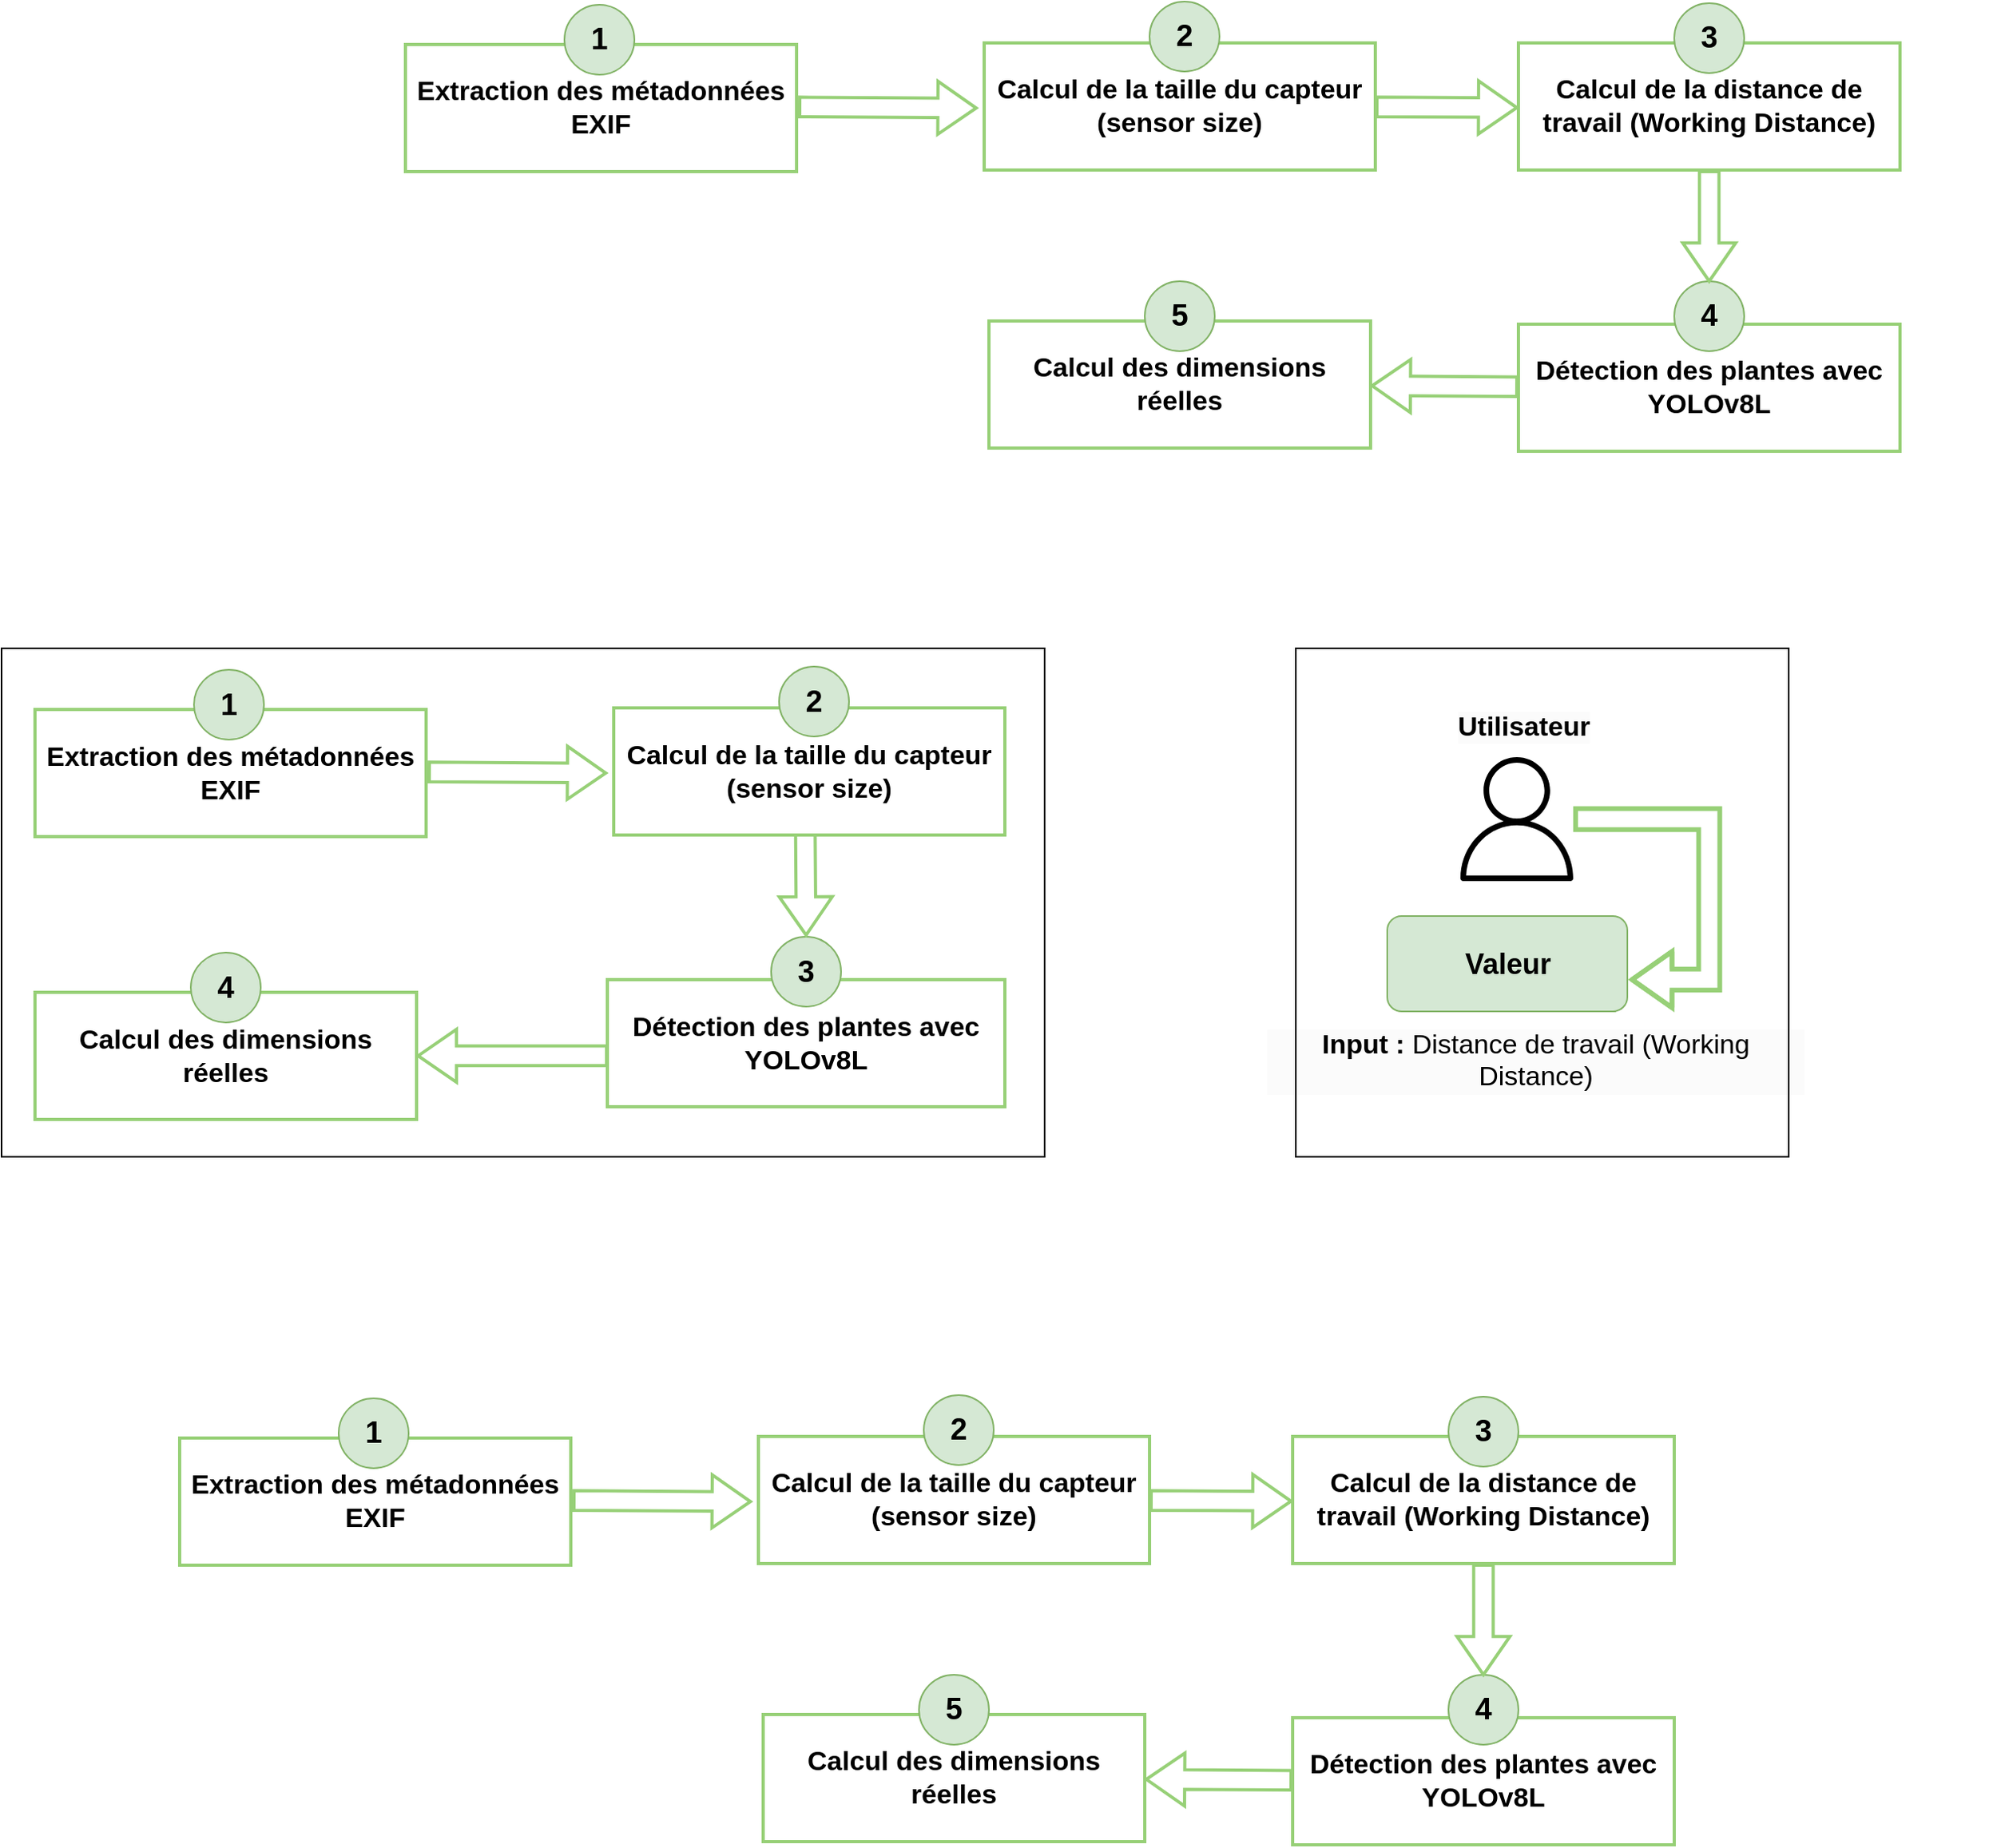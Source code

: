 <mxfile version="24.7.17">
  <diagram name="Page-1" id="AQaF876wp-JOgFHgPSV5">
    <mxGraphModel dx="2140" dy="663" grid="1" gridSize="10" guides="1" tooltips="1" connect="1" arrows="1" fold="1" page="1" pageScale="1" pageWidth="827" pageHeight="1169" math="0" shadow="0">
      <root>
        <mxCell id="0" />
        <mxCell id="1" parent="0" />
        <mxCell id="ulAnbBK6Fc82D0atliAh-1" value="&lt;p&gt;&lt;span style=&quot;font-size: 17px;&quot;&gt;&lt;b&gt;Extraction des métadonnées EXIF&lt;/b&gt;&lt;/span&gt;&lt;br&gt;&lt;/p&gt;" style="rounded=0;whiteSpace=wrap;html=1;strokeColor=#97D077;strokeWidth=2;" parent="1" vertex="1">
          <mxGeometry x="-70" y="290" width="246" height="80" as="geometry" />
        </mxCell>
        <mxCell id="ulAnbBK6Fc82D0atliAh-3" value="&lt;p&gt;&lt;span style=&quot;font-size: 17px;&quot;&gt;&lt;b&gt;Calcul de la taille du capteur (sensor size)&lt;/b&gt;&lt;/span&gt;&lt;br&gt;&lt;/p&gt;" style="rounded=0;whiteSpace=wrap;html=1;strokeColor=#97D077;strokeWidth=2;" parent="1" vertex="1">
          <mxGeometry x="294" y="289" width="246" height="80" as="geometry" />
        </mxCell>
        <mxCell id="ulAnbBK6Fc82D0atliAh-4" value="&lt;p&gt;&lt;/p&gt;&lt;ul style=&quot;forced-color-adjust: none; color: rgb(0, 0, 0); font-family: Helvetica; font-size: 12px; font-style: normal; font-variant-ligatures: normal; font-variant-caps: normal; font-weight: 400; letter-spacing: normal; orphans: 2; text-align: left; text-indent: 0px; text-transform: none; widows: 2; word-spacing: 0px; -webkit-text-stroke-width: 0px; white-space: normal; background-color: rgb(251, 251, 251); text-decoration-thickness: initial; text-decoration-style: initial; text-decoration-color: initial;&quot;&gt;&lt;/ul&gt;&lt;p&gt;&lt;/p&gt;&lt;p style=&quot;forced-color-adjust: none; color: rgb(0, 0, 0); font-family: Helvetica; font-size: 12px; font-style: normal; font-variant-ligatures: normal; font-variant-caps: normal; font-weight: 400; letter-spacing: normal; orphans: 2; text-indent: 0px; text-transform: none; widows: 2; word-spacing: 0px; -webkit-text-stroke-width: 0px; white-space: normal; background-color: rgb(251, 251, 251); text-decoration-thickness: initial; text-decoration-style: initial; text-decoration-color: initial;&quot;&gt;&lt;/p&gt;&lt;p&gt;&lt;/p&gt;&lt;p&gt;&lt;/p&gt;&lt;h3&gt;&lt;span style=&quot;font-size: 17px;&quot;&gt;Calcul de la distance de travail (Working Distance)&lt;/span&gt;&lt;br&gt;&lt;/h3&gt;" style="rounded=0;whiteSpace=wrap;html=1;strokeColor=#97D077;strokeWidth=2;" parent="1" vertex="1">
          <mxGeometry x="630" y="289" width="240" height="80" as="geometry" />
        </mxCell>
        <mxCell id="ulAnbBK6Fc82D0atliAh-12" value="&lt;font style=&quot;font-size: 19px;&quot;&gt;1&lt;/font&gt;" style="ellipse;whiteSpace=wrap;html=1;aspect=fixed;rotation=0;strokeColor=#82b366;gradientDirection=east;fillColor=#d5e8d4;rounded=0;pointerEvents=0;fontFamily=Helvetica;fontSize=16;spacingTop=4;spacingBottom=4;spacingLeft=4;spacingRight=4;points=[];fontStyle=1" parent="1" vertex="1">
          <mxGeometry x="30" y="265" width="44" height="44" as="geometry" />
        </mxCell>
        <mxCell id="ulAnbBK6Fc82D0atliAh-18" value="" style="shape=flexArrow;endArrow=classic;html=1;rounded=0;exitX=1;exitY=0.5;exitDx=0;exitDy=0;entryX=0;entryY=0.5;entryDx=0;entryDy=0;width=11.304;endSize=7.374;endWidth=19.055;strokeColor=#97D077;strokeWidth=2;" parent="1" edge="1">
          <mxGeometry width="50" height="50" relative="1" as="geometry">
            <mxPoint x="540" y="329.33" as="sourcePoint" />
            <mxPoint x="630" y="329.76" as="targetPoint" />
          </mxGeometry>
        </mxCell>
        <mxCell id="ulAnbBK6Fc82D0atliAh-20" value="" style="shape=flexArrow;endArrow=classic;html=1;rounded=0;exitX=1;exitY=0.5;exitDx=0;exitDy=0;width=11.304;endSize=7.374;endWidth=19.055;strokeColor=#97D077;strokeWidth=2;" parent="1" edge="1">
          <mxGeometry width="50" height="50" relative="1" as="geometry">
            <mxPoint x="177" y="329.33" as="sourcePoint" />
            <mxPoint x="290" y="330" as="targetPoint" />
          </mxGeometry>
        </mxCell>
        <mxCell id="7RIEwavFh2bJUpLPWVV9-1" value="&lt;p&gt;&lt;/p&gt;&lt;ul style=&quot;forced-color-adjust: none; color: rgb(0, 0, 0); font-family: Helvetica; font-size: 12px; font-style: normal; font-variant-ligatures: normal; font-variant-caps: normal; font-weight: 400; letter-spacing: normal; orphans: 2; text-align: left; text-indent: 0px; text-transform: none; widows: 2; word-spacing: 0px; -webkit-text-stroke-width: 0px; white-space: normal; background-color: rgb(251, 251, 251); text-decoration-thickness: initial; text-decoration-style: initial; text-decoration-color: initial;&quot;&gt;&lt;/ul&gt;&lt;p&gt;&lt;/p&gt;&lt;p style=&quot;forced-color-adjust: none; color: rgb(0, 0, 0); font-family: Helvetica; font-size: 12px; font-style: normal; font-variant-ligatures: normal; font-variant-caps: normal; font-weight: 400; letter-spacing: normal; orphans: 2; text-indent: 0px; text-transform: none; widows: 2; word-spacing: 0px; -webkit-text-stroke-width: 0px; white-space: normal; background-color: rgb(251, 251, 251); text-decoration-thickness: initial; text-decoration-style: initial; text-decoration-color: initial;&quot;&gt;&lt;/p&gt;&lt;p&gt;&lt;/p&gt;&lt;p&gt;&lt;/p&gt;&lt;h3&gt;&lt;span style=&quot;font-size: 17px;&quot;&gt;Détection des plantes avec YOLOv8L&lt;/span&gt;&lt;br&gt;&lt;/h3&gt;" style="rounded=0;whiteSpace=wrap;html=1;strokeColor=#97D077;strokeWidth=2;" parent="1" vertex="1">
          <mxGeometry x="630" y="466" width="240" height="80" as="geometry" />
        </mxCell>
        <mxCell id="7RIEwavFh2bJUpLPWVV9-8" value="&lt;p&gt;&lt;/p&gt;&lt;ul style=&quot;forced-color-adjust: none; color: rgb(0, 0, 0); font-family: Helvetica; font-size: 12px; font-style: normal; font-variant-ligatures: normal; font-variant-caps: normal; font-weight: 400; letter-spacing: normal; orphans: 2; text-align: left; text-indent: 0px; text-transform: none; widows: 2; word-spacing: 0px; -webkit-text-stroke-width: 0px; white-space: normal; background-color: rgb(251, 251, 251); text-decoration-thickness: initial; text-decoration-style: initial; text-decoration-color: initial;&quot;&gt;&lt;/ul&gt;&lt;p&gt;&lt;/p&gt;&lt;p style=&quot;forced-color-adjust: none; color: rgb(0, 0, 0); font-family: Helvetica; font-size: 12px; font-style: normal; font-variant-ligatures: normal; font-variant-caps: normal; font-weight: 400; letter-spacing: normal; orphans: 2; text-indent: 0px; text-transform: none; widows: 2; word-spacing: 0px; -webkit-text-stroke-width: 0px; white-space: normal; background-color: rgb(251, 251, 251); text-decoration-thickness: initial; text-decoration-style: initial; text-decoration-color: initial;&quot;&gt;&lt;/p&gt;&lt;p&gt;&lt;/p&gt;&lt;p&gt;&lt;/p&gt;&lt;h3&gt;&lt;span style=&quot;font-size: 17px;&quot;&gt;Calcul des dimensions réelles&lt;/span&gt;&lt;br&gt;&lt;/h3&gt;" style="rounded=0;whiteSpace=wrap;html=1;strokeColor=#97D077;strokeWidth=2;" parent="1" vertex="1">
          <mxGeometry x="297" y="464" width="240" height="80" as="geometry" />
        </mxCell>
        <mxCell id="7RIEwavFh2bJUpLPWVV9-11" value="&lt;font style=&quot;font-size: 19px;&quot;&gt;2&lt;/font&gt;" style="ellipse;whiteSpace=wrap;html=1;aspect=fixed;rotation=0;strokeColor=#82b366;gradientDirection=east;fillColor=#d5e8d4;rounded=0;pointerEvents=0;fontFamily=Helvetica;fontSize=16;spacingTop=4;spacingBottom=4;spacingLeft=4;spacingRight=4;points=[];fontStyle=1" parent="1" vertex="1">
          <mxGeometry x="398" y="263" width="44" height="44" as="geometry" />
        </mxCell>
        <mxCell id="7RIEwavFh2bJUpLPWVV9-12" value="&lt;font style=&quot;font-size: 19px;&quot;&gt;3&lt;/font&gt;" style="ellipse;whiteSpace=wrap;html=1;aspect=fixed;rotation=0;strokeColor=#82b366;gradientDirection=east;fillColor=#d5e8d4;rounded=0;pointerEvents=0;fontFamily=Helvetica;fontSize=16;spacingTop=4;spacingBottom=4;spacingLeft=4;spacingRight=4;points=[];fontStyle=1" parent="1" vertex="1">
          <mxGeometry x="728" y="264" width="44" height="44" as="geometry" />
        </mxCell>
        <mxCell id="7RIEwavFh2bJUpLPWVV9-13" value="&lt;font style=&quot;font-size: 19px;&quot;&gt;4&lt;/font&gt;" style="ellipse;whiteSpace=wrap;html=1;aspect=fixed;rotation=0;strokeColor=#82b366;gradientDirection=east;fillColor=#d5e8d4;rounded=0;pointerEvents=0;fontFamily=Helvetica;fontSize=16;spacingTop=4;spacingBottom=4;spacingLeft=4;spacingRight=4;points=[];fontStyle=1" parent="1" vertex="1">
          <mxGeometry x="728" y="439" width="44" height="44" as="geometry" />
        </mxCell>
        <mxCell id="7RIEwavFh2bJUpLPWVV9-14" value="&lt;font style=&quot;font-size: 19px;&quot;&gt;5&lt;/font&gt;" style="ellipse;whiteSpace=wrap;html=1;aspect=fixed;rotation=0;strokeColor=#82b366;gradientDirection=east;fillColor=#d5e8d4;rounded=0;pointerEvents=0;fontFamily=Helvetica;fontSize=16;spacingTop=4;spacingBottom=4;spacingLeft=4;spacingRight=4;points=[];fontStyle=1" parent="1" vertex="1">
          <mxGeometry x="395" y="439" width="44" height="44" as="geometry" />
        </mxCell>
        <mxCell id="7RIEwavFh2bJUpLPWVV9-15" value="" style="shape=flexArrow;endArrow=classic;html=1;rounded=0;exitX=0.5;exitY=1;exitDx=0;exitDy=0;width=11.304;endSize=7.374;endWidth=19.055;strokeColor=#97D077;strokeWidth=2;" parent="1" source="ulAnbBK6Fc82D0atliAh-4" edge="1">
          <mxGeometry width="50" height="50" relative="1" as="geometry">
            <mxPoint x="737" y="370.0" as="sourcePoint" />
            <mxPoint x="750" y="440" as="targetPoint" />
          </mxGeometry>
        </mxCell>
        <mxCell id="7RIEwavFh2bJUpLPWVV9-16" value="" style="shape=flexArrow;endArrow=classic;html=1;rounded=0;exitX=1;exitY=0.5;exitDx=0;exitDy=0;width=11.304;endSize=7.374;endWidth=19.055;strokeColor=#97D077;strokeWidth=2;" parent="1" target="7RIEwavFh2bJUpLPWVV9-8" edge="1">
          <mxGeometry width="50" height="50" relative="1" as="geometry">
            <mxPoint x="630" y="505.37" as="sourcePoint" />
            <mxPoint x="540" y="506" as="targetPoint" />
          </mxGeometry>
        </mxCell>
        <mxCell id="7RIEwavFh2bJUpLPWVV9-17" value="&lt;p&gt;&lt;span style=&quot;font-size: 17px;&quot;&gt;&lt;b&gt;Extraction des métadonnées EXIF&lt;/b&gt;&lt;/span&gt;&lt;br&gt;&lt;/p&gt;" style="rounded=0;whiteSpace=wrap;html=1;strokeColor=#97D077;strokeWidth=2;" parent="1" vertex="1">
          <mxGeometry x="-303" y="708.5" width="246" height="80" as="geometry" />
        </mxCell>
        <mxCell id="7RIEwavFh2bJUpLPWVV9-18" value="&lt;p&gt;&lt;span style=&quot;font-size: 17px;&quot;&gt;&lt;b&gt;Calcul de la taille du capteur (sensor size)&lt;/b&gt;&lt;/span&gt;&lt;br&gt;&lt;/p&gt;" style="rounded=0;whiteSpace=wrap;html=1;strokeColor=#97D077;strokeWidth=2;" parent="1" vertex="1">
          <mxGeometry x="61" y="707.5" width="246" height="80" as="geometry" />
        </mxCell>
        <mxCell id="7RIEwavFh2bJUpLPWVV9-20" value="&lt;font style=&quot;font-size: 19px;&quot;&gt;1&lt;/font&gt;" style="ellipse;whiteSpace=wrap;html=1;aspect=fixed;rotation=0;strokeColor=#82b366;gradientDirection=east;fillColor=#d5e8d4;rounded=0;pointerEvents=0;fontFamily=Helvetica;fontSize=16;spacingTop=4;spacingBottom=4;spacingLeft=4;spacingRight=4;points=[];fontStyle=1" parent="1" vertex="1">
          <mxGeometry x="-203" y="683.5" width="44" height="44" as="geometry" />
        </mxCell>
        <mxCell id="7RIEwavFh2bJUpLPWVV9-22" value="" style="shape=flexArrow;endArrow=classic;html=1;rounded=0;exitX=1;exitY=0.5;exitDx=0;exitDy=0;width=11.304;endSize=7.374;endWidth=19.055;strokeColor=#97D077;strokeWidth=2;" parent="1" edge="1">
          <mxGeometry width="50" height="50" relative="1" as="geometry">
            <mxPoint x="-56" y="747.83" as="sourcePoint" />
            <mxPoint x="57" y="748.5" as="targetPoint" />
          </mxGeometry>
        </mxCell>
        <mxCell id="7RIEwavFh2bJUpLPWVV9-23" value="&lt;p&gt;&lt;/p&gt;&lt;ul style=&quot;forced-color-adjust: none; color: rgb(0, 0, 0); font-family: Helvetica; font-size: 12px; font-style: normal; font-variant-ligatures: normal; font-variant-caps: normal; font-weight: 400; letter-spacing: normal; orphans: 2; text-align: left; text-indent: 0px; text-transform: none; widows: 2; word-spacing: 0px; -webkit-text-stroke-width: 0px; white-space: normal; background-color: rgb(251, 251, 251); text-decoration-thickness: initial; text-decoration-style: initial; text-decoration-color: initial;&quot;&gt;&lt;/ul&gt;&lt;p&gt;&lt;/p&gt;&lt;p style=&quot;forced-color-adjust: none; color: rgb(0, 0, 0); font-family: Helvetica; font-size: 12px; font-style: normal; font-variant-ligatures: normal; font-variant-caps: normal; font-weight: 400; letter-spacing: normal; orphans: 2; text-indent: 0px; text-transform: none; widows: 2; word-spacing: 0px; -webkit-text-stroke-width: 0px; white-space: normal; background-color: rgb(251, 251, 251); text-decoration-thickness: initial; text-decoration-style: initial; text-decoration-color: initial;&quot;&gt;&lt;/p&gt;&lt;p&gt;&lt;/p&gt;&lt;p&gt;&lt;/p&gt;&lt;h3&gt;&lt;span style=&quot;font-size: 17px;&quot;&gt;Détection des plantes avec YOLOv8L&lt;/span&gt;&lt;br&gt;&lt;/h3&gt;" style="rounded=0;whiteSpace=wrap;html=1;strokeColor=#97D077;strokeWidth=2;" parent="1" vertex="1">
          <mxGeometry x="57" y="878.5" width="250" height="80" as="geometry" />
        </mxCell>
        <mxCell id="7RIEwavFh2bJUpLPWVV9-24" value="&lt;p&gt;&lt;/p&gt;&lt;ul style=&quot;forced-color-adjust: none; color: rgb(0, 0, 0); font-family: Helvetica; font-size: 12px; font-style: normal; font-variant-ligatures: normal; font-variant-caps: normal; font-weight: 400; letter-spacing: normal; orphans: 2; text-align: left; text-indent: 0px; text-transform: none; widows: 2; word-spacing: 0px; -webkit-text-stroke-width: 0px; white-space: normal; background-color: rgb(251, 251, 251); text-decoration-thickness: initial; text-decoration-style: initial; text-decoration-color: initial;&quot;&gt;&lt;/ul&gt;&lt;p&gt;&lt;/p&gt;&lt;p style=&quot;forced-color-adjust: none; color: rgb(0, 0, 0); font-family: Helvetica; font-size: 12px; font-style: normal; font-variant-ligatures: normal; font-variant-caps: normal; font-weight: 400; letter-spacing: normal; orphans: 2; text-indent: 0px; text-transform: none; widows: 2; word-spacing: 0px; -webkit-text-stroke-width: 0px; white-space: normal; background-color: rgb(251, 251, 251); text-decoration-thickness: initial; text-decoration-style: initial; text-decoration-color: initial;&quot;&gt;&lt;/p&gt;&lt;p&gt;&lt;/p&gt;&lt;p&gt;&lt;/p&gt;&lt;h3&gt;&lt;span style=&quot;font-size: 17px;&quot;&gt;Calcul des dimensions réelles&lt;/span&gt;&lt;br&gt;&lt;/h3&gt;" style="rounded=0;whiteSpace=wrap;html=1;strokeColor=#97D077;strokeWidth=2;" parent="1" vertex="1">
          <mxGeometry x="-303" y="886.5" width="240" height="80" as="geometry" />
        </mxCell>
        <mxCell id="7RIEwavFh2bJUpLPWVV9-25" value="&lt;font style=&quot;font-size: 19px;&quot;&gt;2&lt;/font&gt;" style="ellipse;whiteSpace=wrap;html=1;aspect=fixed;rotation=0;strokeColor=#82b366;gradientDirection=east;fillColor=#d5e8d4;rounded=0;pointerEvents=0;fontFamily=Helvetica;fontSize=16;spacingTop=4;spacingBottom=4;spacingLeft=4;spacingRight=4;points=[];fontStyle=1" parent="1" vertex="1">
          <mxGeometry x="165" y="681.5" width="44" height="44" as="geometry" />
        </mxCell>
        <mxCell id="7RIEwavFh2bJUpLPWVV9-27" value="&lt;font style=&quot;font-size: 19px;&quot;&gt;3&lt;/font&gt;" style="ellipse;whiteSpace=wrap;html=1;aspect=fixed;rotation=0;strokeColor=#82b366;gradientDirection=east;fillColor=#d5e8d4;rounded=0;pointerEvents=0;fontFamily=Helvetica;fontSize=16;spacingTop=4;spacingBottom=4;spacingLeft=4;spacingRight=4;points=[];fontStyle=1" parent="1" vertex="1">
          <mxGeometry x="160" y="851.5" width="44" height="44" as="geometry" />
        </mxCell>
        <mxCell id="7RIEwavFh2bJUpLPWVV9-28" value="&lt;font style=&quot;font-size: 19px;&quot;&gt;4&lt;/font&gt;" style="ellipse;whiteSpace=wrap;html=1;aspect=fixed;rotation=0;strokeColor=#82b366;gradientDirection=east;fillColor=#d5e8d4;rounded=0;pointerEvents=0;fontFamily=Helvetica;fontSize=16;spacingTop=4;spacingBottom=4;spacingLeft=4;spacingRight=4;points=[];fontStyle=1" parent="1" vertex="1">
          <mxGeometry x="-205" y="861.5" width="44" height="44" as="geometry" />
        </mxCell>
        <mxCell id="7RIEwavFh2bJUpLPWVV9-30" value="" style="shape=flexArrow;endArrow=classic;html=1;rounded=0;width=11.304;endSize=7.374;endWidth=19.055;strokeColor=#97D077;strokeWidth=2;exitX=0.002;exitY=0.599;exitDx=0;exitDy=0;exitPerimeter=0;" parent="1" source="7RIEwavFh2bJUpLPWVV9-23" target="7RIEwavFh2bJUpLPWVV9-24" edge="1">
          <mxGeometry width="50" height="50" relative="1" as="geometry">
            <mxPoint x="47" y="927.5" as="sourcePoint" />
            <mxPoint x="-60" y="928.5" as="targetPoint" />
          </mxGeometry>
        </mxCell>
        <mxCell id="7RIEwavFh2bJUpLPWVV9-32" value="" style="shape=flexArrow;endArrow=classic;html=1;rounded=0;exitX=1;exitY=0.5;exitDx=0;exitDy=0;width=11.304;endSize=7.374;endWidth=19.055;strokeColor=#97D077;strokeWidth=2;" parent="1" edge="1">
          <mxGeometry width="50" height="50" relative="1" as="geometry">
            <mxPoint x="181.52" y="786.5" as="sourcePoint" />
            <mxPoint x="182" y="851.5" as="targetPoint" />
          </mxGeometry>
        </mxCell>
        <mxCell id="7RIEwavFh2bJUpLPWVV9-36" value="" style="sketch=0;outlineConnect=0;fillColor=#000000;strokeColor=#000000;dashed=0;verticalLabelPosition=bottom;verticalAlign=top;align=center;html=1;fontSize=12;fontStyle=0;aspect=fixed;pointerEvents=1;shape=mxgraph.aws4.user;" parent="1" vertex="1">
          <mxGeometry x="590" y="738.5" width="78" height="78" as="geometry" />
        </mxCell>
        <mxCell id="7RIEwavFh2bJUpLPWVV9-37" value="&lt;h3&gt;&lt;font style=&quot;font-size: 18px;&quot;&gt;Valeur&lt;/font&gt;&lt;/h3&gt;" style="rounded=1;whiteSpace=wrap;html=1;fillColor=#d5e8d4;strokeColor=#82b366;" parent="1" vertex="1">
          <mxGeometry x="547.5" y="838.5" width="151" height="60" as="geometry" />
        </mxCell>
        <mxCell id="7RIEwavFh2bJUpLPWVV9-38" value="&lt;h3 style=&quot;forced-color-adjust: none; color: rgb(0, 0, 0); font-family: Helvetica; font-style: normal; font-variant-ligatures: normal; font-variant-caps: normal; letter-spacing: normal; orphans: 2; text-align: center; text-indent: 0px; text-transform: none; widows: 2; word-spacing: 0px; -webkit-text-stroke-width: 0px; white-space: normal; background-color: rgb(251, 251, 251); text-decoration-thickness: initial; text-decoration-style: initial; text-decoration-color: initial;&quot;&gt;&lt;span style=&quot;forced-color-adjust: none; font-size: 17px;&quot;&gt;Input :&amp;nbsp;&lt;/span&gt;&lt;span style=&quot;font-size: 17px; font-weight: normal;&quot;&gt;Distance de travail (Working Distance)&lt;/span&gt;&lt;/h3&gt;" style="text;whiteSpace=wrap;html=1;" parent="1" vertex="1">
          <mxGeometry x="470" y="888.5" width="340" height="70" as="geometry" />
        </mxCell>
        <mxCell id="7RIEwavFh2bJUpLPWVV9-41" value="" style="shape=flexArrow;endArrow=classic;html=1;rounded=0;width=11.304;endSize=7.374;endWidth=19.055;strokeColor=#97D077;strokeWidth=3;edgeStyle=elbowEdgeStyle;" parent="1" source="7RIEwavFh2bJUpLPWVV9-36" edge="1">
          <mxGeometry width="50" height="50" relative="1" as="geometry">
            <mxPoint x="680" y="767.5" as="sourcePoint" />
            <mxPoint x="700" y="878.5" as="targetPoint" />
            <Array as="points">
              <mxPoint x="750" y="818.5" />
            </Array>
          </mxGeometry>
        </mxCell>
        <mxCell id="7RIEwavFh2bJUpLPWVV9-44" value="&lt;h3 style=&quot;forced-color-adjust: none; color: rgb(0, 0, 0); font-family: Helvetica; font-style: normal; font-variant-ligatures: normal; font-variant-caps: normal; letter-spacing: normal; orphans: 2; text-align: center; text-indent: 0px; text-transform: none; widows: 2; word-spacing: 0px; -webkit-text-stroke-width: 0px; white-space: normal; background-color: rgb(251, 251, 251); text-decoration-thickness: initial; text-decoration-style: initial; text-decoration-color: initial;&quot;&gt;&lt;span style=&quot;font-size: 17px;&quot;&gt;Utilisateur&lt;/span&gt;&lt;/h3&gt;" style="text;whiteSpace=wrap;html=1;" parent="1" vertex="1">
          <mxGeometry x="590" y="688.5" width="340" height="70" as="geometry" />
        </mxCell>
        <mxCell id="7RIEwavFh2bJUpLPWVV9-46" value="" style="rounded=0;whiteSpace=wrap;html=1;fillColor=none;" parent="1" vertex="1">
          <mxGeometry x="490" y="670" width="310" height="320" as="geometry" />
        </mxCell>
        <mxCell id="7RIEwavFh2bJUpLPWVV9-47" value="" style="rounded=0;whiteSpace=wrap;html=1;fillColor=none;" parent="1" vertex="1">
          <mxGeometry x="-324" y="670" width="656" height="320" as="geometry" />
        </mxCell>
        <mxCell id="7RIEwavFh2bJUpLPWVV9-49" value="" style="shape=image;verticalLabelPosition=bottom;labelBackgroundColor=default;verticalAlign=top;aspect=fixed;imageAspect=0;image=https://cdn-icons-png.flaticon.com/512/9989/9989228.png;" parent="1" vertex="1">
          <mxGeometry x="369" y="782.5" width="86.5" height="86.5" as="geometry" />
        </mxCell>
        <mxCell id="-oXXuKGiGZQ9G1JcdhpJ-1" value="&lt;p&gt;&lt;span style=&quot;font-size: 17px;&quot;&gt;&lt;b&gt;Extraction des métadonnées EXIF&lt;/b&gt;&lt;/span&gt;&lt;br&gt;&lt;/p&gt;" style="rounded=0;whiteSpace=wrap;html=1;strokeColor=#97D077;strokeWidth=2;" vertex="1" parent="1">
          <mxGeometry x="-212" y="1167" width="246" height="80" as="geometry" />
        </mxCell>
        <mxCell id="-oXXuKGiGZQ9G1JcdhpJ-2" value="&lt;p&gt;&lt;span style=&quot;font-size: 17px;&quot;&gt;&lt;b&gt;Calcul de la taille du capteur (sensor size)&lt;/b&gt;&lt;/span&gt;&lt;br&gt;&lt;/p&gt;" style="rounded=0;whiteSpace=wrap;html=1;strokeColor=#97D077;strokeWidth=2;" vertex="1" parent="1">
          <mxGeometry x="152" y="1166" width="246" height="80" as="geometry" />
        </mxCell>
        <mxCell id="-oXXuKGiGZQ9G1JcdhpJ-3" value="&lt;p&gt;&lt;/p&gt;&lt;ul style=&quot;forced-color-adjust: none; color: rgb(0, 0, 0); font-family: Helvetica; font-size: 12px; font-style: normal; font-variant-ligatures: normal; font-variant-caps: normal; font-weight: 400; letter-spacing: normal; orphans: 2; text-align: left; text-indent: 0px; text-transform: none; widows: 2; word-spacing: 0px; -webkit-text-stroke-width: 0px; white-space: normal; background-color: rgb(251, 251, 251); text-decoration-thickness: initial; text-decoration-style: initial; text-decoration-color: initial;&quot;&gt;&lt;/ul&gt;&lt;p&gt;&lt;/p&gt;&lt;p style=&quot;forced-color-adjust: none; color: rgb(0, 0, 0); font-family: Helvetica; font-size: 12px; font-style: normal; font-variant-ligatures: normal; font-variant-caps: normal; font-weight: 400; letter-spacing: normal; orphans: 2; text-indent: 0px; text-transform: none; widows: 2; word-spacing: 0px; -webkit-text-stroke-width: 0px; white-space: normal; background-color: rgb(251, 251, 251); text-decoration-thickness: initial; text-decoration-style: initial; text-decoration-color: initial;&quot;&gt;&lt;/p&gt;&lt;p&gt;&lt;/p&gt;&lt;p&gt;&lt;/p&gt;&lt;h3&gt;&lt;span style=&quot;font-size: 17px;&quot;&gt;Calcul de la distance de travail (Working Distance)&lt;/span&gt;&lt;br&gt;&lt;/h3&gt;" style="rounded=0;whiteSpace=wrap;html=1;strokeColor=#97D077;strokeWidth=2;" vertex="1" parent="1">
          <mxGeometry x="488" y="1166" width="240" height="80" as="geometry" />
        </mxCell>
        <mxCell id="-oXXuKGiGZQ9G1JcdhpJ-4" value="&lt;font style=&quot;font-size: 19px;&quot;&gt;1&lt;/font&gt;" style="ellipse;whiteSpace=wrap;html=1;aspect=fixed;rotation=0;strokeColor=#82b366;gradientDirection=east;fillColor=#d5e8d4;rounded=0;pointerEvents=0;fontFamily=Helvetica;fontSize=16;spacingTop=4;spacingBottom=4;spacingLeft=4;spacingRight=4;points=[];fontStyle=1" vertex="1" parent="1">
          <mxGeometry x="-112" y="1142" width="44" height="44" as="geometry" />
        </mxCell>
        <mxCell id="-oXXuKGiGZQ9G1JcdhpJ-5" value="" style="shape=flexArrow;endArrow=classic;html=1;rounded=0;exitX=1;exitY=0.5;exitDx=0;exitDy=0;entryX=0;entryY=0.5;entryDx=0;entryDy=0;width=11.304;endSize=7.374;endWidth=19.055;strokeColor=#97D077;strokeWidth=2;" edge="1" parent="1">
          <mxGeometry width="50" height="50" relative="1" as="geometry">
            <mxPoint x="398" y="1206.33" as="sourcePoint" />
            <mxPoint x="488" y="1206.76" as="targetPoint" />
          </mxGeometry>
        </mxCell>
        <mxCell id="-oXXuKGiGZQ9G1JcdhpJ-6" value="" style="shape=flexArrow;endArrow=classic;html=1;rounded=0;exitX=1;exitY=0.5;exitDx=0;exitDy=0;width=11.304;endSize=7.374;endWidth=19.055;strokeColor=#97D077;strokeWidth=2;" edge="1" parent="1">
          <mxGeometry width="50" height="50" relative="1" as="geometry">
            <mxPoint x="35" y="1206.33" as="sourcePoint" />
            <mxPoint x="148" y="1207" as="targetPoint" />
          </mxGeometry>
        </mxCell>
        <mxCell id="-oXXuKGiGZQ9G1JcdhpJ-7" value="&lt;p&gt;&lt;/p&gt;&lt;ul style=&quot;forced-color-adjust: none; color: rgb(0, 0, 0); font-family: Helvetica; font-size: 12px; font-style: normal; font-variant-ligatures: normal; font-variant-caps: normal; font-weight: 400; letter-spacing: normal; orphans: 2; text-align: left; text-indent: 0px; text-transform: none; widows: 2; word-spacing: 0px; -webkit-text-stroke-width: 0px; white-space: normal; background-color: rgb(251, 251, 251); text-decoration-thickness: initial; text-decoration-style: initial; text-decoration-color: initial;&quot;&gt;&lt;/ul&gt;&lt;p&gt;&lt;/p&gt;&lt;p style=&quot;forced-color-adjust: none; color: rgb(0, 0, 0); font-family: Helvetica; font-size: 12px; font-style: normal; font-variant-ligatures: normal; font-variant-caps: normal; font-weight: 400; letter-spacing: normal; orphans: 2; text-indent: 0px; text-transform: none; widows: 2; word-spacing: 0px; -webkit-text-stroke-width: 0px; white-space: normal; background-color: rgb(251, 251, 251); text-decoration-thickness: initial; text-decoration-style: initial; text-decoration-color: initial;&quot;&gt;&lt;/p&gt;&lt;p&gt;&lt;/p&gt;&lt;p&gt;&lt;/p&gt;&lt;h3&gt;&lt;span style=&quot;font-size: 17px;&quot;&gt;Détection des plantes avec YOLOv8L&lt;/span&gt;&lt;br&gt;&lt;/h3&gt;" style="rounded=0;whiteSpace=wrap;html=1;strokeColor=#97D077;strokeWidth=2;" vertex="1" parent="1">
          <mxGeometry x="488" y="1343" width="240" height="80" as="geometry" />
        </mxCell>
        <mxCell id="-oXXuKGiGZQ9G1JcdhpJ-8" value="&lt;p&gt;&lt;/p&gt;&lt;ul style=&quot;forced-color-adjust: none; color: rgb(0, 0, 0); font-family: Helvetica; font-size: 12px; font-style: normal; font-variant-ligatures: normal; font-variant-caps: normal; font-weight: 400; letter-spacing: normal; orphans: 2; text-align: left; text-indent: 0px; text-transform: none; widows: 2; word-spacing: 0px; -webkit-text-stroke-width: 0px; white-space: normal; background-color: rgb(251, 251, 251); text-decoration-thickness: initial; text-decoration-style: initial; text-decoration-color: initial;&quot;&gt;&lt;/ul&gt;&lt;p&gt;&lt;/p&gt;&lt;p style=&quot;forced-color-adjust: none; color: rgb(0, 0, 0); font-family: Helvetica; font-size: 12px; font-style: normal; font-variant-ligatures: normal; font-variant-caps: normal; font-weight: 400; letter-spacing: normal; orphans: 2; text-indent: 0px; text-transform: none; widows: 2; word-spacing: 0px; -webkit-text-stroke-width: 0px; white-space: normal; background-color: rgb(251, 251, 251); text-decoration-thickness: initial; text-decoration-style: initial; text-decoration-color: initial;&quot;&gt;&lt;/p&gt;&lt;p&gt;&lt;/p&gt;&lt;p&gt;&lt;/p&gt;&lt;h3&gt;&lt;span style=&quot;font-size: 17px;&quot;&gt;Calcul des dimensions réelles&lt;/span&gt;&lt;br&gt;&lt;/h3&gt;" style="rounded=0;whiteSpace=wrap;html=1;strokeColor=#97D077;strokeWidth=2;" vertex="1" parent="1">
          <mxGeometry x="155" y="1341" width="240" height="80" as="geometry" />
        </mxCell>
        <mxCell id="-oXXuKGiGZQ9G1JcdhpJ-9" value="&lt;font style=&quot;font-size: 19px;&quot;&gt;2&lt;/font&gt;" style="ellipse;whiteSpace=wrap;html=1;aspect=fixed;rotation=0;strokeColor=#82b366;gradientDirection=east;fillColor=#d5e8d4;rounded=0;pointerEvents=0;fontFamily=Helvetica;fontSize=16;spacingTop=4;spacingBottom=4;spacingLeft=4;spacingRight=4;points=[];fontStyle=1" vertex="1" parent="1">
          <mxGeometry x="256" y="1140" width="44" height="44" as="geometry" />
        </mxCell>
        <mxCell id="-oXXuKGiGZQ9G1JcdhpJ-10" value="&lt;font style=&quot;font-size: 19px;&quot;&gt;3&lt;/font&gt;" style="ellipse;whiteSpace=wrap;html=1;aspect=fixed;rotation=0;strokeColor=#82b366;gradientDirection=east;fillColor=#d5e8d4;rounded=0;pointerEvents=0;fontFamily=Helvetica;fontSize=16;spacingTop=4;spacingBottom=4;spacingLeft=4;spacingRight=4;points=[];fontStyle=1" vertex="1" parent="1">
          <mxGeometry x="586" y="1141" width="44" height="44" as="geometry" />
        </mxCell>
        <mxCell id="-oXXuKGiGZQ9G1JcdhpJ-11" value="&lt;font style=&quot;font-size: 19px;&quot;&gt;4&lt;/font&gt;" style="ellipse;whiteSpace=wrap;html=1;aspect=fixed;rotation=0;strokeColor=#82b366;gradientDirection=east;fillColor=#d5e8d4;rounded=0;pointerEvents=0;fontFamily=Helvetica;fontSize=16;spacingTop=4;spacingBottom=4;spacingLeft=4;spacingRight=4;points=[];fontStyle=1" vertex="1" parent="1">
          <mxGeometry x="586" y="1316" width="44" height="44" as="geometry" />
        </mxCell>
        <mxCell id="-oXXuKGiGZQ9G1JcdhpJ-12" value="&lt;font style=&quot;font-size: 19px;&quot;&gt;5&lt;/font&gt;" style="ellipse;whiteSpace=wrap;html=1;aspect=fixed;rotation=0;strokeColor=#82b366;gradientDirection=east;fillColor=#d5e8d4;rounded=0;pointerEvents=0;fontFamily=Helvetica;fontSize=16;spacingTop=4;spacingBottom=4;spacingLeft=4;spacingRight=4;points=[];fontStyle=1" vertex="1" parent="1">
          <mxGeometry x="253" y="1316" width="44" height="44" as="geometry" />
        </mxCell>
        <mxCell id="-oXXuKGiGZQ9G1JcdhpJ-13" value="" style="shape=flexArrow;endArrow=classic;html=1;rounded=0;exitX=0.5;exitY=1;exitDx=0;exitDy=0;width=11.304;endSize=7.374;endWidth=19.055;strokeColor=#97D077;strokeWidth=2;" edge="1" parent="1" source="-oXXuKGiGZQ9G1JcdhpJ-3">
          <mxGeometry width="50" height="50" relative="1" as="geometry">
            <mxPoint x="595" y="1247" as="sourcePoint" />
            <mxPoint x="608" y="1317" as="targetPoint" />
          </mxGeometry>
        </mxCell>
        <mxCell id="-oXXuKGiGZQ9G1JcdhpJ-14" value="" style="shape=flexArrow;endArrow=classic;html=1;rounded=0;exitX=1;exitY=0.5;exitDx=0;exitDy=0;width=11.304;endSize=7.374;endWidth=19.055;strokeColor=#97D077;strokeWidth=2;" edge="1" parent="1" target="-oXXuKGiGZQ9G1JcdhpJ-8">
          <mxGeometry width="50" height="50" relative="1" as="geometry">
            <mxPoint x="488" y="1382.37" as="sourcePoint" />
            <mxPoint x="398" y="1383" as="targetPoint" />
          </mxGeometry>
        </mxCell>
      </root>
    </mxGraphModel>
  </diagram>
</mxfile>
